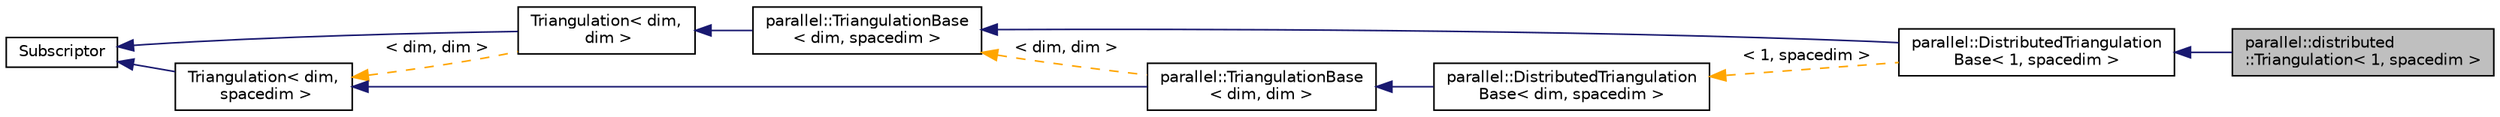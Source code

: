 digraph "parallel::distributed::Triangulation&lt; 1, spacedim &gt;"
{
 // LATEX_PDF_SIZE
  edge [fontname="Helvetica",fontsize="10",labelfontname="Helvetica",labelfontsize="10"];
  node [fontname="Helvetica",fontsize="10",shape=record];
  rankdir="LR";
  Node1 [label="parallel::distributed\l::Triangulation\< 1, spacedim \>",height=0.2,width=0.4,color="black", fillcolor="grey75", style="filled", fontcolor="black",tooltip=" "];
  Node2 -> Node1 [dir="back",color="midnightblue",fontsize="10",style="solid",fontname="Helvetica"];
  Node2 [label="parallel::DistributedTriangulation\lBase\< 1, spacedim \>",height=0.2,width=0.4,color="black", fillcolor="white", style="filled",URL="$classparallel_1_1DistributedTriangulationBase.html",tooltip=" "];
  Node3 -> Node2 [dir="back",color="midnightblue",fontsize="10",style="solid",fontname="Helvetica"];
  Node3 [label="parallel::TriangulationBase\l\< dim, spacedim \>",height=0.2,width=0.4,color="black", fillcolor="white", style="filled",URL="$classparallel_1_1TriangulationBase.html",tooltip=" "];
  Node4 -> Node3 [dir="back",color="midnightblue",fontsize="10",style="solid",fontname="Helvetica"];
  Node4 [label="Triangulation\< dim,\l dim \>",height=0.2,width=0.4,color="black", fillcolor="white", style="filled",URL="$classTriangulation.html",tooltip=" "];
  Node5 -> Node4 [dir="back",color="midnightblue",fontsize="10",style="solid",fontname="Helvetica"];
  Node5 [label="Subscriptor",height=0.2,width=0.4,color="black", fillcolor="white", style="filled",URL="$classSubscriptor.html",tooltip=" "];
  Node6 -> Node4 [dir="back",color="orange",fontsize="10",style="dashed",label=" \< dim, dim \>" ,fontname="Helvetica"];
  Node6 [label="Triangulation\< dim,\l spacedim \>",height=0.2,width=0.4,color="black", fillcolor="white", style="filled",URL="$classTriangulation.html",tooltip=" "];
  Node5 -> Node6 [dir="back",color="midnightblue",fontsize="10",style="solid",fontname="Helvetica"];
  Node7 -> Node2 [dir="back",color="orange",fontsize="10",style="dashed",label=" \< 1, spacedim \>" ,fontname="Helvetica"];
  Node7 [label="parallel::DistributedTriangulation\lBase\< dim, spacedim \>",height=0.2,width=0.4,color="black", fillcolor="white", style="filled",URL="$classparallel_1_1DistributedTriangulationBase.html",tooltip=" "];
  Node8 -> Node7 [dir="back",color="midnightblue",fontsize="10",style="solid",fontname="Helvetica"];
  Node8 [label="parallel::TriangulationBase\l\< dim, dim \>",height=0.2,width=0.4,color="black", fillcolor="white", style="filled",URL="$classparallel_1_1TriangulationBase.html",tooltip=" "];
  Node6 -> Node8 [dir="back",color="midnightblue",fontsize="10",style="solid",fontname="Helvetica"];
  Node3 -> Node8 [dir="back",color="orange",fontsize="10",style="dashed",label=" \< dim, dim \>" ,fontname="Helvetica"];
}
